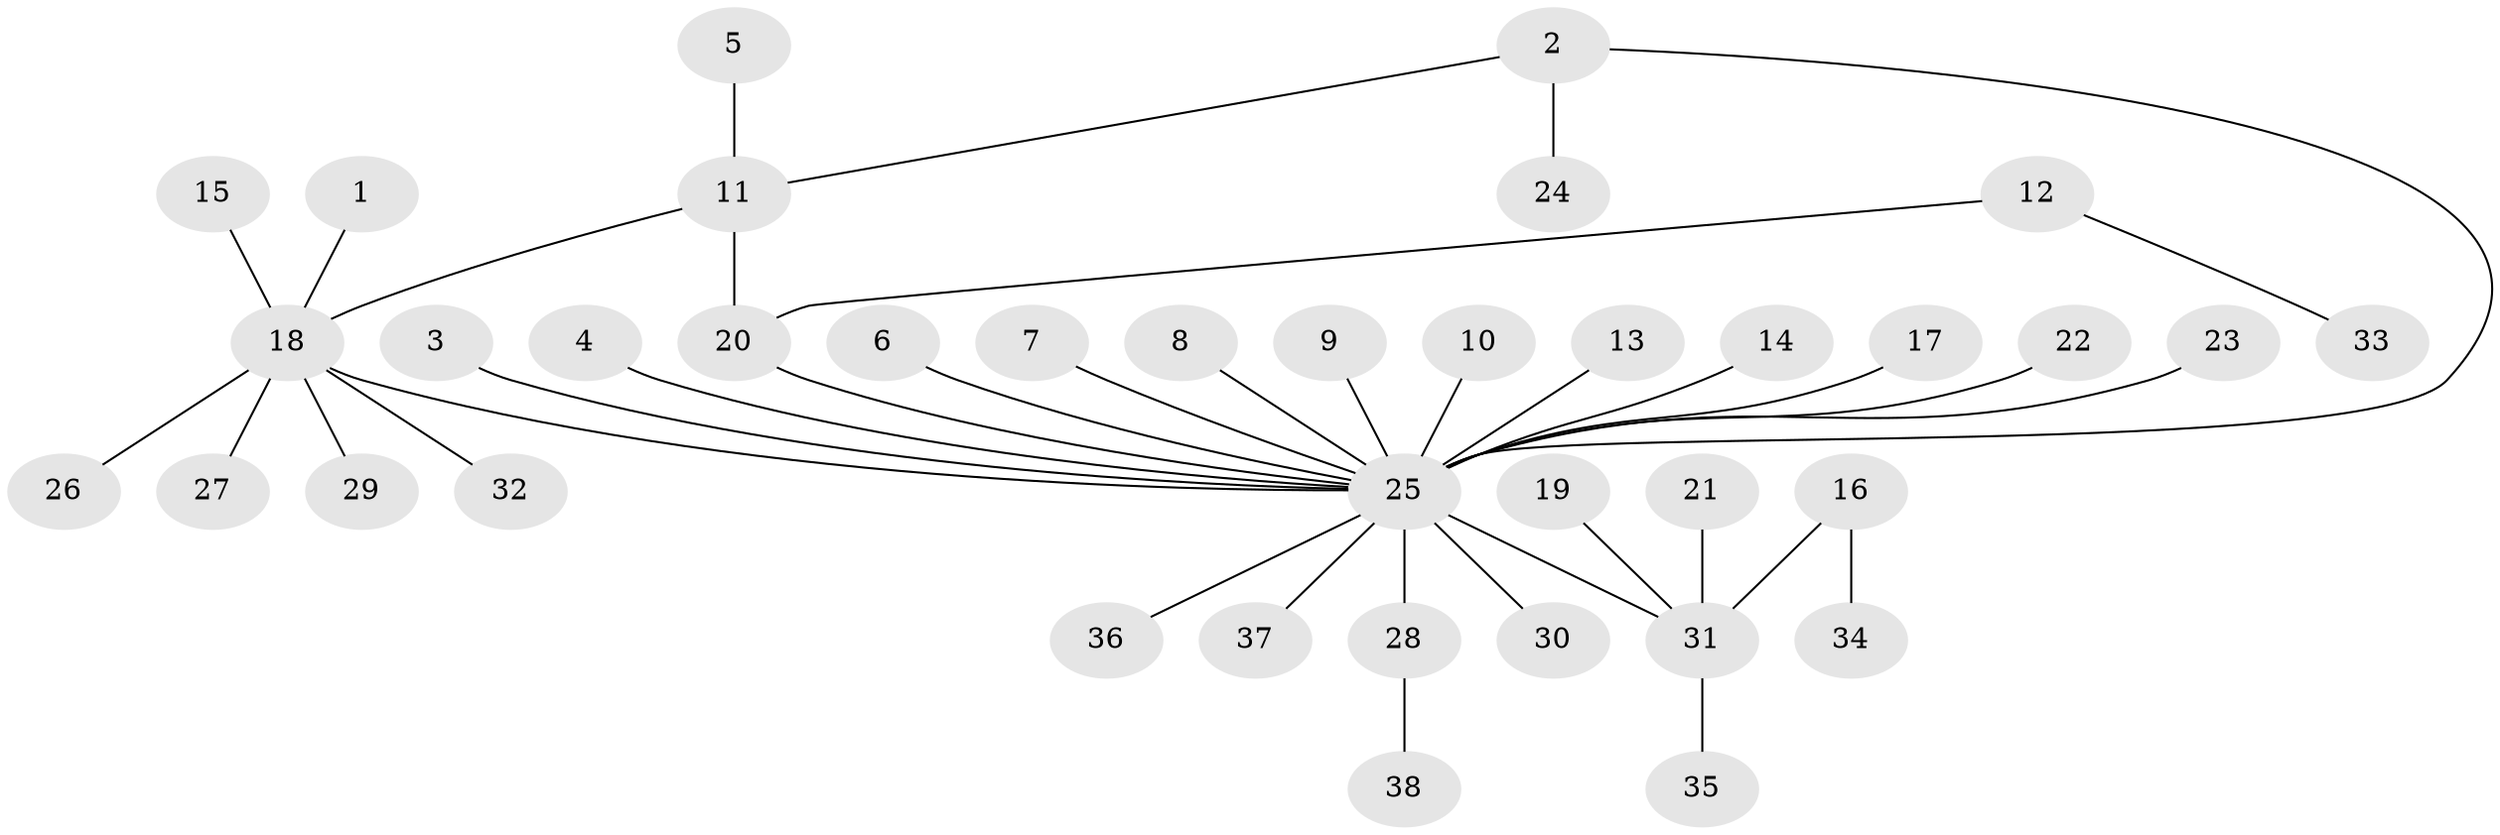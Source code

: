 // original degree distribution, {4: 0.04, 3: 0.08, 20: 0.013333333333333334, 7: 0.013333333333333334, 6: 0.013333333333333334, 8: 0.02666666666666667, 2: 0.18666666666666668, 1: 0.6133333333333333, 5: 0.013333333333333334}
// Generated by graph-tools (version 1.1) at 2025/49/03/09/25 03:49:51]
// undirected, 38 vertices, 39 edges
graph export_dot {
graph [start="1"]
  node [color=gray90,style=filled];
  1;
  2;
  3;
  4;
  5;
  6;
  7;
  8;
  9;
  10;
  11;
  12;
  13;
  14;
  15;
  16;
  17;
  18;
  19;
  20;
  21;
  22;
  23;
  24;
  25;
  26;
  27;
  28;
  29;
  30;
  31;
  32;
  33;
  34;
  35;
  36;
  37;
  38;
  1 -- 18 [weight=1.0];
  2 -- 11 [weight=1.0];
  2 -- 24 [weight=1.0];
  2 -- 25 [weight=1.0];
  3 -- 25 [weight=1.0];
  4 -- 25 [weight=1.0];
  5 -- 11 [weight=1.0];
  6 -- 25 [weight=1.0];
  7 -- 25 [weight=1.0];
  8 -- 25 [weight=1.0];
  9 -- 25 [weight=1.0];
  10 -- 25 [weight=1.0];
  11 -- 18 [weight=1.0];
  11 -- 20 [weight=1.0];
  12 -- 20 [weight=1.0];
  12 -- 33 [weight=1.0];
  13 -- 25 [weight=2.0];
  14 -- 25 [weight=1.0];
  15 -- 18 [weight=1.0];
  16 -- 31 [weight=1.0];
  16 -- 34 [weight=1.0];
  17 -- 25 [weight=1.0];
  18 -- 25 [weight=1.0];
  18 -- 26 [weight=1.0];
  18 -- 27 [weight=1.0];
  18 -- 29 [weight=1.0];
  18 -- 32 [weight=1.0];
  19 -- 31 [weight=1.0];
  20 -- 25 [weight=1.0];
  21 -- 31 [weight=1.0];
  22 -- 25 [weight=1.0];
  23 -- 25 [weight=1.0];
  25 -- 28 [weight=1.0];
  25 -- 30 [weight=1.0];
  25 -- 31 [weight=1.0];
  25 -- 36 [weight=1.0];
  25 -- 37 [weight=1.0];
  28 -- 38 [weight=1.0];
  31 -- 35 [weight=1.0];
}
